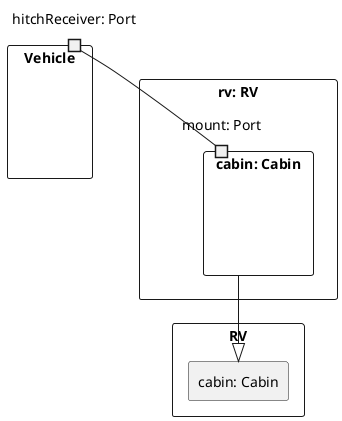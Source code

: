 {
  "sha1": "g0dbx2ud7ux53yhtwbg8d2ducu4yg20",
  "insertion": {
    "when": "2024-06-01T09:03:06.967Z",
    "url": "https://github.com/plantuml/plantuml-epl/pull/2",
    "user": "plantuml@gmail.com"
  }
}
@startuml

rectangle "Vehicle" as Eid1{
port "hitchReceiver: Port" as Eid5
}
rectangle "RV" as Eid8 {
rectangle "cabin: Cabin" as Eid10
}

rectangle "rv: RV" as Eid14 {
rectangle "cabin: Cabin" as Eid17 {
port "mount: Port" as Eid18
}
}

Eid17--|>Eid10
Eid5 -- Eid18

@enduml

